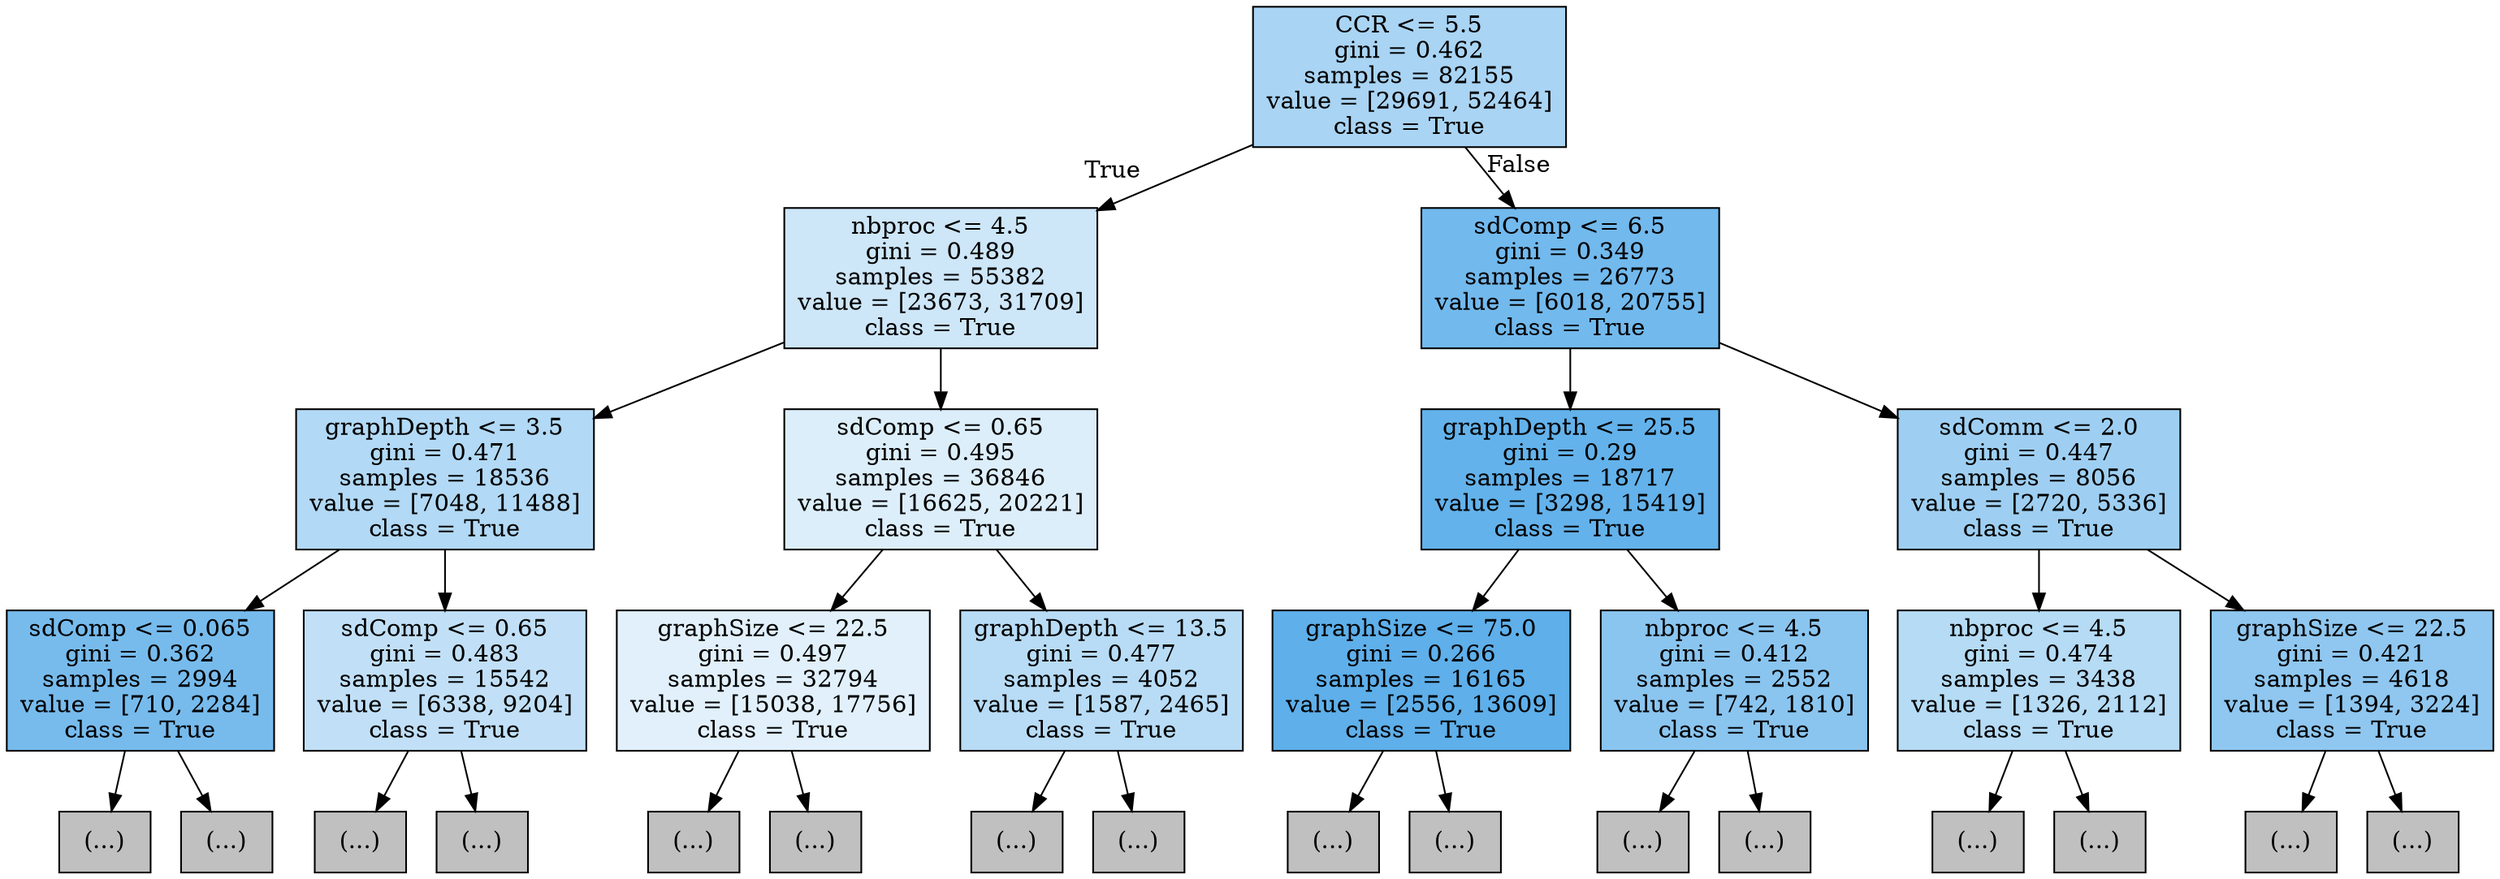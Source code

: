 digraph Tree {
node [shape=box, style="filled", color="black"] ;
0 [label="CCR <= 5.5\ngini = 0.462\nsamples = 82155\nvalue = [29691, 52464]\nclass = True", fillcolor="#a9d4f4"] ;
1 [label="nbproc <= 4.5\ngini = 0.489\nsamples = 55382\nvalue = [23673, 31709]\nclass = True", fillcolor="#cde6f8"] ;
0 -> 1 [labeldistance=2.5, labelangle=45, headlabel="True"] ;
2 [label="graphDepth <= 3.5\ngini = 0.471\nsamples = 18536\nvalue = [7048, 11488]\nclass = True", fillcolor="#b2d9f5"] ;
1 -> 2 ;
3 [label="sdComp <= 0.065\ngini = 0.362\nsamples = 2994\nvalue = [710, 2284]\nclass = True", fillcolor="#77bbed"] ;
2 -> 3 ;
4 [label="(...)", fillcolor="#C0C0C0"] ;
3 -> 4 ;
5 [label="(...)", fillcolor="#C0C0C0"] ;
3 -> 5 ;
24 [label="sdComp <= 0.65\ngini = 0.483\nsamples = 15542\nvalue = [6338, 9204]\nclass = True", fillcolor="#c1e0f7"] ;
2 -> 24 ;
25 [label="(...)", fillcolor="#C0C0C0"] ;
24 -> 25 ;
230 [label="(...)", fillcolor="#C0C0C0"] ;
24 -> 230 ;
267 [label="sdComp <= 0.65\ngini = 0.495\nsamples = 36846\nvalue = [16625, 20221]\nclass = True", fillcolor="#dceefa"] ;
1 -> 267 ;
268 [label="graphSize <= 22.5\ngini = 0.497\nsamples = 32794\nvalue = [15038, 17756]\nclass = True", fillcolor="#e1f0fb"] ;
267 -> 268 ;
269 [label="(...)", fillcolor="#C0C0C0"] ;
268 -> 269 ;
328 [label="(...)", fillcolor="#C0C0C0"] ;
268 -> 328 ;
507 [label="graphDepth <= 13.5\ngini = 0.477\nsamples = 4052\nvalue = [1587, 2465]\nclass = True", fillcolor="#b8dcf6"] ;
267 -> 507 ;
508 [label="(...)", fillcolor="#C0C0C0"] ;
507 -> 508 ;
537 [label="(...)", fillcolor="#C0C0C0"] ;
507 -> 537 ;
554 [label="sdComp <= 6.5\ngini = 0.349\nsamples = 26773\nvalue = [6018, 20755]\nclass = True", fillcolor="#72b9ed"] ;
0 -> 554 [labeldistance=2.5, labelangle=-45, headlabel="False"] ;
555 [label="graphDepth <= 25.5\ngini = 0.29\nsamples = 18717\nvalue = [3298, 15419]\nclass = True", fillcolor="#63b2eb"] ;
554 -> 555 ;
556 [label="graphSize <= 75.0\ngini = 0.266\nsamples = 16165\nvalue = [2556, 13609]\nclass = True", fillcolor="#5eafea"] ;
555 -> 556 ;
557 [label="(...)", fillcolor="#C0C0C0"] ;
556 -> 557 ;
660 [label="(...)", fillcolor="#C0C0C0"] ;
556 -> 660 ;
671 [label="nbproc <= 4.5\ngini = 0.412\nsamples = 2552\nvalue = [742, 1810]\nclass = True", fillcolor="#8ac5f0"] ;
555 -> 671 ;
672 [label="(...)", fillcolor="#C0C0C0"] ;
671 -> 672 ;
683 [label="(...)", fillcolor="#C0C0C0"] ;
671 -> 683 ;
694 [label="sdComm <= 2.0\ngini = 0.447\nsamples = 8056\nvalue = [2720, 5336]\nclass = True", fillcolor="#9ecff2"] ;
554 -> 694 ;
695 [label="nbproc <= 4.5\ngini = 0.474\nsamples = 3438\nvalue = [1326, 2112]\nclass = True", fillcolor="#b5dbf5"] ;
694 -> 695 ;
696 [label="(...)", fillcolor="#C0C0C0"] ;
695 -> 696 ;
711 [label="(...)", fillcolor="#C0C0C0"] ;
695 -> 711 ;
724 [label="graphSize <= 22.5\ngini = 0.421\nsamples = 4618\nvalue = [1394, 3224]\nclass = True", fillcolor="#8fc7f0"] ;
694 -> 724 ;
725 [label="(...)", fillcolor="#C0C0C0"] ;
724 -> 725 ;
738 [label="(...)", fillcolor="#C0C0C0"] ;
724 -> 738 ;
}